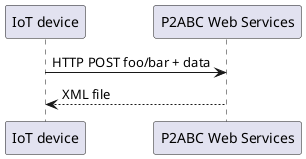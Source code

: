 @startuml
  "IoT device" as IoT -> "P2ABC Web Services" as P2ABC : HTTP POST foo/bar + data
  IoT <-- P2ABC : XML file
@enduml
